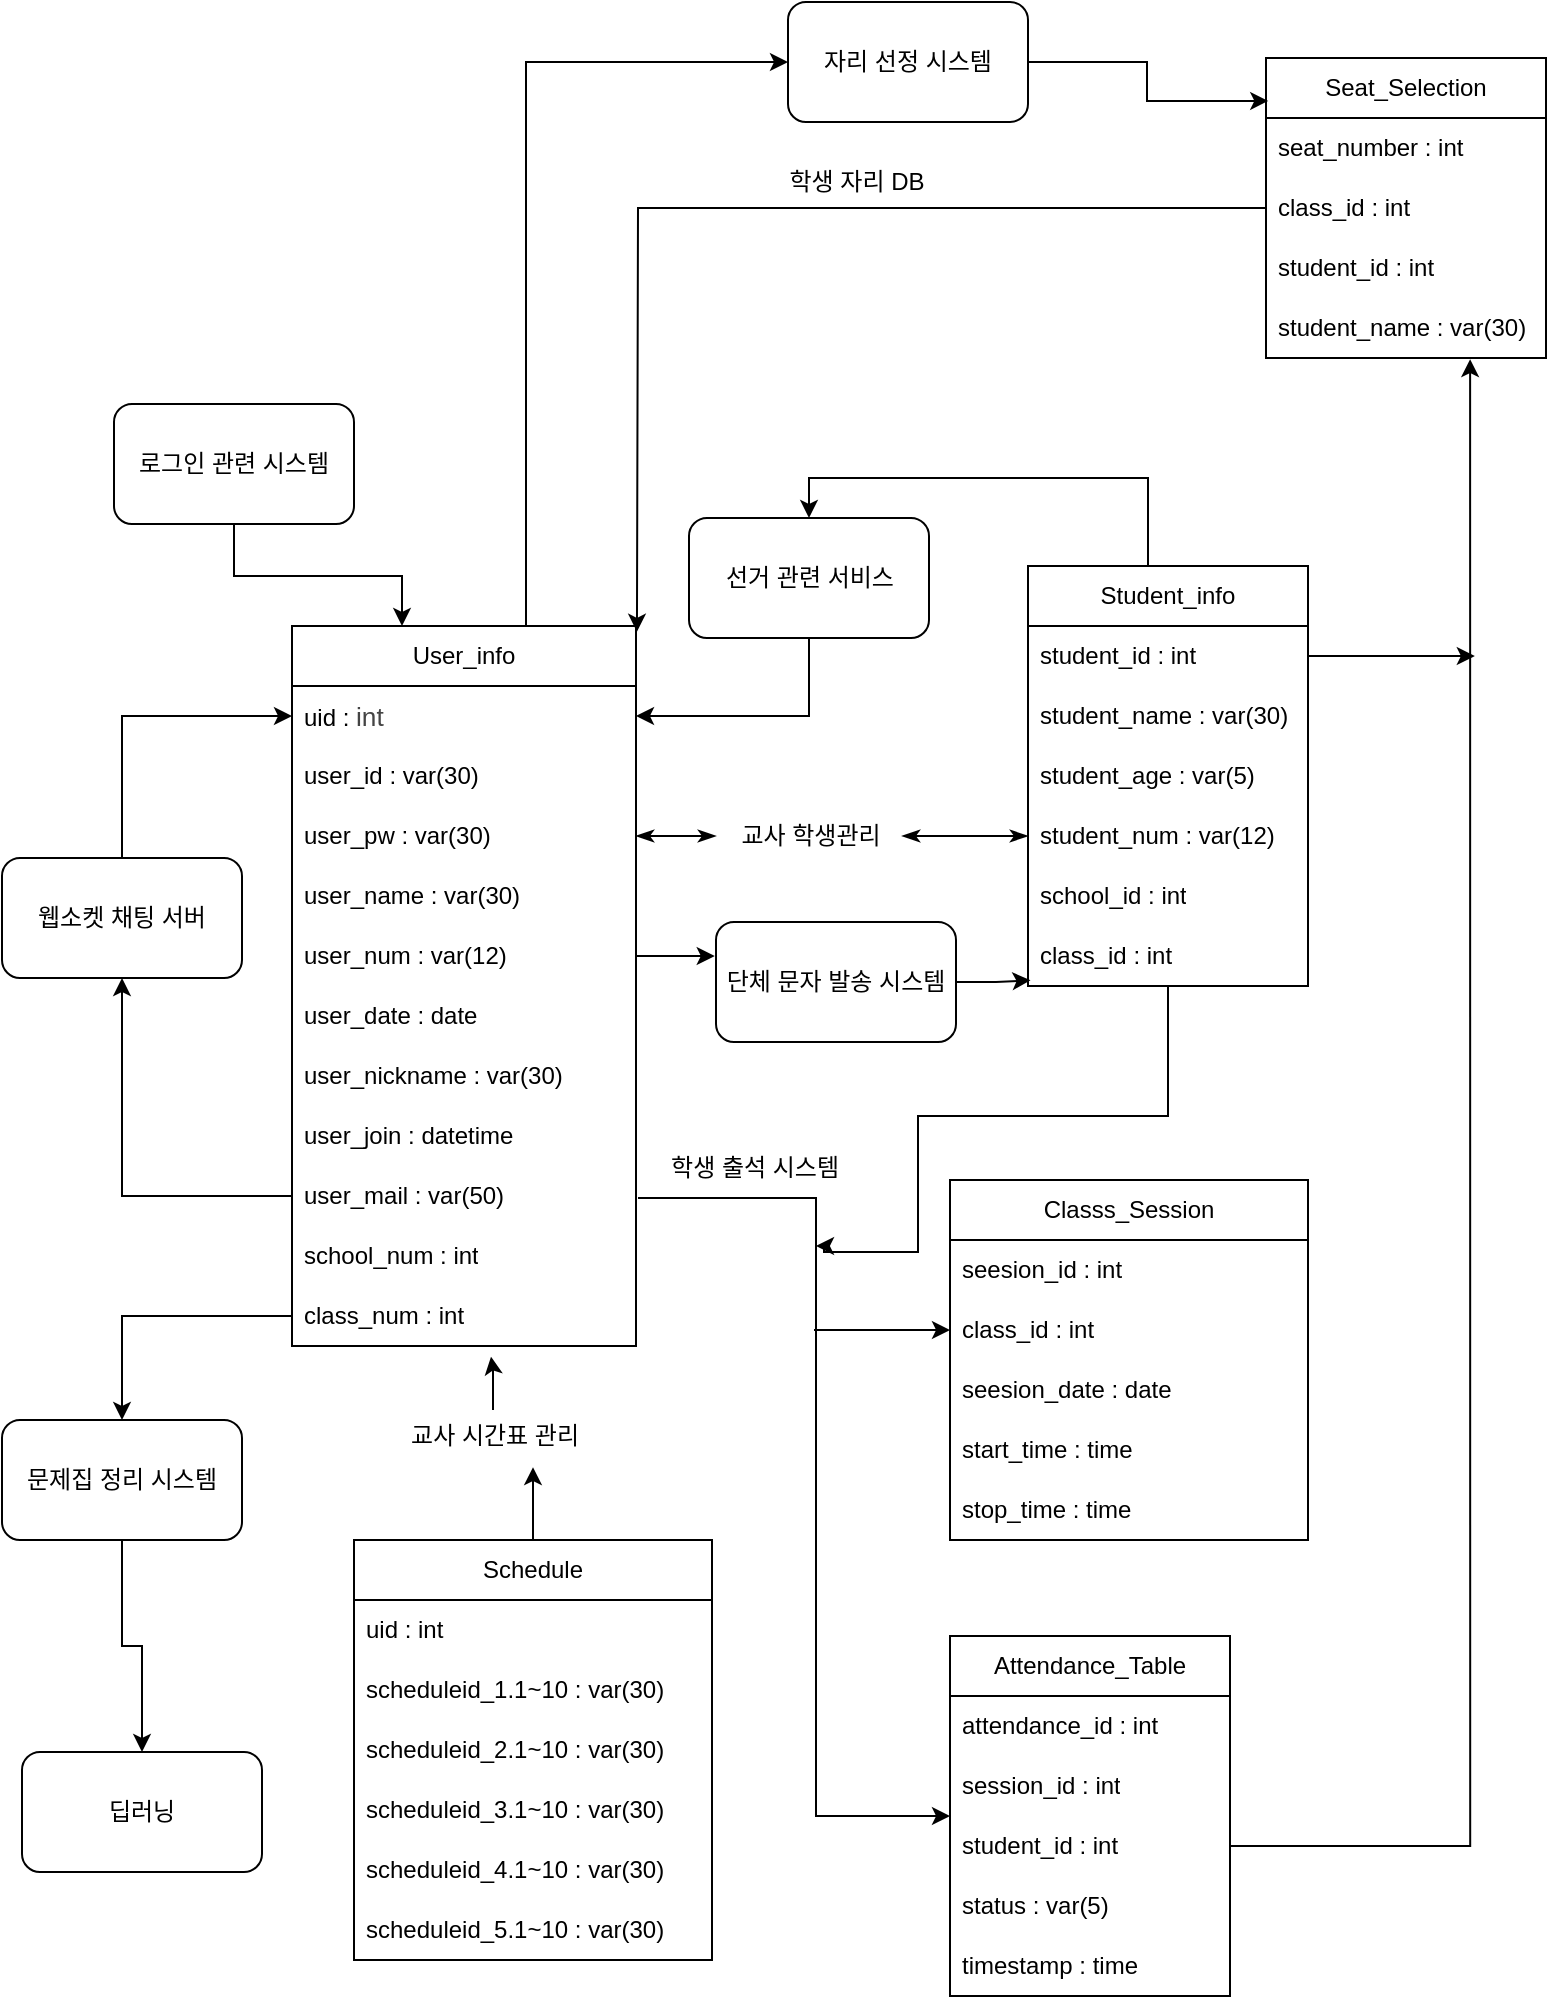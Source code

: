 <mxfile version="24.6.4" type="github">
  <diagram name="페이지-1" id="PjEZvH0chDCrzeqFpigF">
    <mxGraphModel dx="1155" dy="1710" grid="0" gridSize="10" guides="1" tooltips="1" connect="1" arrows="1" fold="1" page="1" pageScale="1" pageWidth="827" pageHeight="1169" background="#FFFFFF" math="0" shadow="0">
      <root>
        <mxCell id="0" />
        <mxCell id="1" parent="0" />
        <mxCell id="_ko8CrPMo-8OS0eIp5kJ-64" style="edgeStyle=orthogonalEdgeStyle;rounded=0;orthogonalLoop=1;jettySize=auto;html=1;entryX=0;entryY=0.5;entryDx=0;entryDy=0;" edge="1" parent="1" source="i8ZUq237PijFcAwi31fq-1" target="_ko8CrPMo-8OS0eIp5kJ-62">
          <mxGeometry relative="1" as="geometry">
            <Array as="points">
              <mxPoint x="278" y="33" />
            </Array>
          </mxGeometry>
        </mxCell>
        <mxCell id="i8ZUq237PijFcAwi31fq-1" value="User_info" style="swimlane;fontStyle=0;childLayout=stackLayout;horizontal=1;startSize=30;horizontalStack=0;resizeParent=1;resizeParentMax=0;resizeLast=0;collapsible=1;marginBottom=0;whiteSpace=wrap;html=1;" parent="1" vertex="1">
          <mxGeometry x="161" y="315" width="172" height="360" as="geometry" />
        </mxCell>
        <mxCell id="i8ZUq237PijFcAwi31fq-2" value="uid :&amp;nbsp;&lt;span style=&quot;color: rgb(68, 68, 68); font-family: sans-serif; font-size: 13.12px; background-color: rgb(255, 255, 255);&quot;&gt;int&lt;/span&gt;" style="text;strokeColor=none;fillColor=none;align=left;verticalAlign=middle;spacingLeft=4;spacingRight=4;overflow=hidden;points=[[0,0.5],[1,0.5]];portConstraint=eastwest;rotatable=0;whiteSpace=wrap;html=1;" parent="i8ZUq237PijFcAwi31fq-1" vertex="1">
          <mxGeometry y="30" width="172" height="30" as="geometry" />
        </mxCell>
        <mxCell id="i8ZUq237PijFcAwi31fq-3" value="user_id : var(30)" style="text;strokeColor=none;fillColor=none;align=left;verticalAlign=middle;spacingLeft=4;spacingRight=4;overflow=hidden;points=[[0,0.5],[1,0.5]];portConstraint=eastwest;rotatable=0;whiteSpace=wrap;html=1;" parent="i8ZUq237PijFcAwi31fq-1" vertex="1">
          <mxGeometry y="60" width="172" height="30" as="geometry" />
        </mxCell>
        <mxCell id="i8ZUq237PijFcAwi31fq-4" value="user_pw : var(30)" style="text;strokeColor=none;fillColor=none;align=left;verticalAlign=middle;spacingLeft=4;spacingRight=4;overflow=hidden;points=[[0,0.5],[1,0.5]];portConstraint=eastwest;rotatable=0;whiteSpace=wrap;html=1;" parent="i8ZUq237PijFcAwi31fq-1" vertex="1">
          <mxGeometry y="90" width="172" height="30" as="geometry" />
        </mxCell>
        <mxCell id="i8ZUq237PijFcAwi31fq-9" value="user_name : var(30)" style="text;strokeColor=none;fillColor=none;align=left;verticalAlign=middle;spacingLeft=4;spacingRight=4;overflow=hidden;points=[[0,0.5],[1,0.5]];portConstraint=eastwest;rotatable=0;whiteSpace=wrap;html=1;" parent="i8ZUq237PijFcAwi31fq-1" vertex="1">
          <mxGeometry y="120" width="172" height="30" as="geometry" />
        </mxCell>
        <mxCell id="_ko8CrPMo-8OS0eIp5kJ-69" style="edgeStyle=orthogonalEdgeStyle;rounded=0;orthogonalLoop=1;jettySize=auto;html=1;" edge="1" parent="i8ZUq237PijFcAwi31fq-1" source="i8ZUq237PijFcAwi31fq-11">
          <mxGeometry relative="1" as="geometry">
            <mxPoint x="211.379" y="165.0" as="targetPoint" />
          </mxGeometry>
        </mxCell>
        <mxCell id="i8ZUq237PijFcAwi31fq-11" value="user_num : var(12)" style="text;strokeColor=none;fillColor=none;align=left;verticalAlign=middle;spacingLeft=4;spacingRight=4;overflow=hidden;points=[[0,0.5],[1,0.5]];portConstraint=eastwest;rotatable=0;whiteSpace=wrap;html=1;" parent="i8ZUq237PijFcAwi31fq-1" vertex="1">
          <mxGeometry y="150" width="172" height="30" as="geometry" />
        </mxCell>
        <mxCell id="i8ZUq237PijFcAwi31fq-12" value="user_date : date" style="text;strokeColor=none;fillColor=none;align=left;verticalAlign=middle;spacingLeft=4;spacingRight=4;overflow=hidden;points=[[0,0.5],[1,0.5]];portConstraint=eastwest;rotatable=0;whiteSpace=wrap;html=1;" parent="i8ZUq237PijFcAwi31fq-1" vertex="1">
          <mxGeometry y="180" width="172" height="30" as="geometry" />
        </mxCell>
        <mxCell id="i8ZUq237PijFcAwi31fq-10" value="user_nickname : var(30)" style="text;strokeColor=none;fillColor=none;align=left;verticalAlign=middle;spacingLeft=4;spacingRight=4;overflow=hidden;points=[[0,0.5],[1,0.5]];portConstraint=eastwest;rotatable=0;whiteSpace=wrap;html=1;" parent="i8ZUq237PijFcAwi31fq-1" vertex="1">
          <mxGeometry y="210" width="172" height="30" as="geometry" />
        </mxCell>
        <mxCell id="i8ZUq237PijFcAwi31fq-7" value="user_join : datetime" style="text;strokeColor=none;fillColor=none;align=left;verticalAlign=middle;spacingLeft=4;spacingRight=4;overflow=hidden;points=[[0,0.5],[1,0.5]];portConstraint=eastwest;rotatable=0;whiteSpace=wrap;html=1;" parent="i8ZUq237PijFcAwi31fq-1" vertex="1">
          <mxGeometry y="240" width="172" height="30" as="geometry" />
        </mxCell>
        <mxCell id="i8ZUq237PijFcAwi31fq-8" value="user_mail : var(50)" style="text;strokeColor=none;fillColor=none;align=left;verticalAlign=middle;spacingLeft=4;spacingRight=4;overflow=hidden;points=[[0,0.5],[1,0.5]];portConstraint=eastwest;rotatable=0;whiteSpace=wrap;html=1;" parent="i8ZUq237PijFcAwi31fq-1" vertex="1">
          <mxGeometry y="270" width="172" height="30" as="geometry" />
        </mxCell>
        <mxCell id="i8ZUq237PijFcAwi31fq-13" value="school_num : int" style="text;strokeColor=none;fillColor=none;align=left;verticalAlign=middle;spacingLeft=4;spacingRight=4;overflow=hidden;points=[[0,0.5],[1,0.5]];portConstraint=eastwest;rotatable=0;whiteSpace=wrap;html=1;" parent="i8ZUq237PijFcAwi31fq-1" vertex="1">
          <mxGeometry y="300" width="172" height="30" as="geometry" />
        </mxCell>
        <mxCell id="i8ZUq237PijFcAwi31fq-15" value="class_num : int" style="text;strokeColor=none;fillColor=none;align=left;verticalAlign=middle;spacingLeft=4;spacingRight=4;overflow=hidden;points=[[0,0.5],[1,0.5]];portConstraint=eastwest;rotatable=0;whiteSpace=wrap;html=1;" parent="i8ZUq237PijFcAwi31fq-1" vertex="1">
          <mxGeometry y="330" width="172" height="30" as="geometry" />
        </mxCell>
        <mxCell id="_ko8CrPMo-8OS0eIp5kJ-43" style="edgeStyle=orthogonalEdgeStyle;rounded=0;orthogonalLoop=1;jettySize=auto;html=1;entryX=0.5;entryY=0;entryDx=0;entryDy=0;" edge="1" parent="1" source="i8ZUq237PijFcAwi31fq-16" target="_ko8CrPMo-8OS0eIp5kJ-37">
          <mxGeometry relative="1" as="geometry">
            <Array as="points">
              <mxPoint x="589" y="241" />
              <mxPoint x="420" y="241" />
            </Array>
          </mxGeometry>
        </mxCell>
        <mxCell id="i8ZUq237PijFcAwi31fq-16" value="Student_info" style="swimlane;fontStyle=0;childLayout=stackLayout;horizontal=1;startSize=30;horizontalStack=0;resizeParent=1;resizeParentMax=0;resizeLast=0;collapsible=1;marginBottom=0;whiteSpace=wrap;html=1;" parent="1" vertex="1">
          <mxGeometry x="529" y="285" width="140" height="210" as="geometry" />
        </mxCell>
        <mxCell id="_ko8CrPMo-8OS0eIp5kJ-59" style="edgeStyle=orthogonalEdgeStyle;rounded=0;orthogonalLoop=1;jettySize=auto;html=1;" edge="1" parent="i8ZUq237PijFcAwi31fq-16" source="i8ZUq237PijFcAwi31fq-17">
          <mxGeometry relative="1" as="geometry">
            <mxPoint x="223.421" y="45" as="targetPoint" />
          </mxGeometry>
        </mxCell>
        <mxCell id="i8ZUq237PijFcAwi31fq-17" value="student_id : int" style="text;strokeColor=none;fillColor=none;align=left;verticalAlign=middle;spacingLeft=4;spacingRight=4;overflow=hidden;points=[[0,0.5],[1,0.5]];portConstraint=eastwest;rotatable=0;whiteSpace=wrap;html=1;" parent="i8ZUq237PijFcAwi31fq-16" vertex="1">
          <mxGeometry y="30" width="140" height="30" as="geometry" />
        </mxCell>
        <mxCell id="i8ZUq237PijFcAwi31fq-20" value="student_name : var(30)" style="text;strokeColor=none;fillColor=none;align=left;verticalAlign=middle;spacingLeft=4;spacingRight=4;overflow=hidden;points=[[0,0.5],[1,0.5]];portConstraint=eastwest;rotatable=0;whiteSpace=wrap;html=1;" parent="i8ZUq237PijFcAwi31fq-16" vertex="1">
          <mxGeometry y="60" width="140" height="30" as="geometry" />
        </mxCell>
        <mxCell id="i8ZUq237PijFcAwi31fq-22" value="student_age&amp;nbsp;: var(5)" style="text;strokeColor=none;fillColor=none;align=left;verticalAlign=middle;spacingLeft=4;spacingRight=4;overflow=hidden;points=[[0,0.5],[1,0.5]];portConstraint=eastwest;rotatable=0;whiteSpace=wrap;html=1;" parent="i8ZUq237PijFcAwi31fq-16" vertex="1">
          <mxGeometry y="90" width="140" height="30" as="geometry" />
        </mxCell>
        <mxCell id="i8ZUq237PijFcAwi31fq-21" value="student_num&amp;nbsp;: var(12)" style="text;strokeColor=none;fillColor=none;align=left;verticalAlign=middle;spacingLeft=4;spacingRight=4;overflow=hidden;points=[[0,0.5],[1,0.5]];portConstraint=eastwest;rotatable=0;whiteSpace=wrap;html=1;" parent="i8ZUq237PijFcAwi31fq-16" vertex="1">
          <mxGeometry y="120" width="140" height="30" as="geometry" />
        </mxCell>
        <mxCell id="i8ZUq237PijFcAwi31fq-18" value="school_id : int" style="text;strokeColor=none;fillColor=none;align=left;verticalAlign=middle;spacingLeft=4;spacingRight=4;overflow=hidden;points=[[0,0.5],[1,0.5]];portConstraint=eastwest;rotatable=0;whiteSpace=wrap;html=1;" parent="i8ZUq237PijFcAwi31fq-16" vertex="1">
          <mxGeometry y="150" width="140" height="30" as="geometry" />
        </mxCell>
        <mxCell id="_ko8CrPMo-8OS0eIp5kJ-36" style="edgeStyle=orthogonalEdgeStyle;rounded=0;orthogonalLoop=1;jettySize=auto;html=1;" edge="1" parent="i8ZUq237PijFcAwi31fq-16" source="i8ZUq237PijFcAwi31fq-19">
          <mxGeometry relative="1" as="geometry">
            <mxPoint x="-106" y="340" as="targetPoint" />
            <Array as="points">
              <mxPoint x="70" y="275" />
              <mxPoint x="-55" y="275" />
              <mxPoint x="-55" y="343" />
              <mxPoint x="-102" y="343" />
              <mxPoint x="-102" y="340" />
            </Array>
          </mxGeometry>
        </mxCell>
        <mxCell id="i8ZUq237PijFcAwi31fq-19" value="class_id : int" style="text;strokeColor=none;fillColor=none;align=left;verticalAlign=middle;spacingLeft=4;spacingRight=4;overflow=hidden;points=[[0,0.5],[1,0.5]];portConstraint=eastwest;rotatable=0;whiteSpace=wrap;html=1;" parent="i8ZUq237PijFcAwi31fq-16" vertex="1">
          <mxGeometry y="180" width="140" height="30" as="geometry" />
        </mxCell>
        <mxCell id="i8ZUq237PijFcAwi31fq-23" value="" style="edgeStyle=orthogonalEdgeStyle;rounded=0;orthogonalLoop=1;jettySize=auto;html=1;startArrow=classicThin;startFill=1;endArrow=classicThin;endFill=1;" parent="1" source="i8ZUq237PijFcAwi31fq-24" target="i8ZUq237PijFcAwi31fq-21" edge="1">
          <mxGeometry relative="1" as="geometry" />
        </mxCell>
        <mxCell id="i8ZUq237PijFcAwi31fq-26" value="" style="edgeStyle=orthogonalEdgeStyle;rounded=0;orthogonalLoop=1;jettySize=auto;html=1;startArrow=classicThin;startFill=1;endArrow=classicThin;endFill=1;" parent="1" source="i8ZUq237PijFcAwi31fq-4" target="i8ZUq237PijFcAwi31fq-24" edge="1">
          <mxGeometry relative="1" as="geometry">
            <mxPoint x="333" y="420" as="sourcePoint" />
            <mxPoint x="484" y="499" as="targetPoint" />
          </mxGeometry>
        </mxCell>
        <mxCell id="i8ZUq237PijFcAwi31fq-24" value="교사 학생관리" style="text;html=1;align=center;verticalAlign=middle;resizable=0;points=[];autosize=1;strokeColor=none;fillColor=none;" parent="1" vertex="1">
          <mxGeometry x="373" y="407" width="93" height="26" as="geometry" />
        </mxCell>
        <mxCell id="_ko8CrPMo-8OS0eIp5kJ-12" style="edgeStyle=orthogonalEdgeStyle;rounded=0;orthogonalLoop=1;jettySize=auto;html=1;" edge="1" parent="1" source="_ko8CrPMo-8OS0eIp5kJ-1">
          <mxGeometry relative="1" as="geometry">
            <mxPoint x="281.5" y="735.571" as="targetPoint" />
          </mxGeometry>
        </mxCell>
        <mxCell id="_ko8CrPMo-8OS0eIp5kJ-1" value="Schedule" style="swimlane;fontStyle=0;childLayout=stackLayout;horizontal=1;startSize=30;horizontalStack=0;resizeParent=1;resizeParentMax=0;resizeLast=0;collapsible=1;marginBottom=0;whiteSpace=wrap;html=1;" vertex="1" parent="1">
          <mxGeometry x="192" y="772" width="179" height="210" as="geometry" />
        </mxCell>
        <mxCell id="_ko8CrPMo-8OS0eIp5kJ-2" value="uid : int" style="text;strokeColor=none;fillColor=none;align=left;verticalAlign=middle;spacingLeft=4;spacingRight=4;overflow=hidden;points=[[0,0.5],[1,0.5]];portConstraint=eastwest;rotatable=0;whiteSpace=wrap;html=1;" vertex="1" parent="_ko8CrPMo-8OS0eIp5kJ-1">
          <mxGeometry y="30" width="179" height="30" as="geometry" />
        </mxCell>
        <mxCell id="_ko8CrPMo-8OS0eIp5kJ-3" value="scheduleid_1.1~10 : var(30)" style="text;strokeColor=none;fillColor=none;align=left;verticalAlign=middle;spacingLeft=4;spacingRight=4;overflow=hidden;points=[[0,0.5],[1,0.5]];portConstraint=eastwest;rotatable=0;whiteSpace=wrap;html=1;" vertex="1" parent="_ko8CrPMo-8OS0eIp5kJ-1">
          <mxGeometry y="60" width="179" height="30" as="geometry" />
        </mxCell>
        <mxCell id="_ko8CrPMo-8OS0eIp5kJ-4" value="scheduleid_2.1~10 : var(30)" style="text;strokeColor=none;fillColor=none;align=left;verticalAlign=middle;spacingLeft=4;spacingRight=4;overflow=hidden;points=[[0,0.5],[1,0.5]];portConstraint=eastwest;rotatable=0;whiteSpace=wrap;html=1;" vertex="1" parent="_ko8CrPMo-8OS0eIp5kJ-1">
          <mxGeometry y="90" width="179" height="30" as="geometry" />
        </mxCell>
        <mxCell id="_ko8CrPMo-8OS0eIp5kJ-5" value="scheduleid_3.1~10 : var(30)" style="text;strokeColor=none;fillColor=none;align=left;verticalAlign=middle;spacingLeft=4;spacingRight=4;overflow=hidden;points=[[0,0.5],[1,0.5]];portConstraint=eastwest;rotatable=0;whiteSpace=wrap;html=1;" vertex="1" parent="_ko8CrPMo-8OS0eIp5kJ-1">
          <mxGeometry y="120" width="179" height="30" as="geometry" />
        </mxCell>
        <mxCell id="_ko8CrPMo-8OS0eIp5kJ-6" value="scheduleid_4.1~10 : var(30)" style="text;strokeColor=none;fillColor=none;align=left;verticalAlign=middle;spacingLeft=4;spacingRight=4;overflow=hidden;points=[[0,0.5],[1,0.5]];portConstraint=eastwest;rotatable=0;whiteSpace=wrap;html=1;" vertex="1" parent="_ko8CrPMo-8OS0eIp5kJ-1">
          <mxGeometry y="150" width="179" height="30" as="geometry" />
        </mxCell>
        <mxCell id="_ko8CrPMo-8OS0eIp5kJ-7" value="scheduleid_5.1~10 : var(30)" style="text;strokeColor=none;fillColor=none;align=left;verticalAlign=middle;spacingLeft=4;spacingRight=4;overflow=hidden;points=[[0,0.5],[1,0.5]];portConstraint=eastwest;rotatable=0;whiteSpace=wrap;html=1;" vertex="1" parent="_ko8CrPMo-8OS0eIp5kJ-1">
          <mxGeometry y="180" width="179" height="30" as="geometry" />
        </mxCell>
        <mxCell id="_ko8CrPMo-8OS0eIp5kJ-10" style="edgeStyle=orthogonalEdgeStyle;rounded=0;orthogonalLoop=1;jettySize=auto;html=1;" edge="1" parent="1" source="_ko8CrPMo-8OS0eIp5kJ-8">
          <mxGeometry relative="1" as="geometry">
            <mxPoint x="260.5" y="680.333" as="targetPoint" />
          </mxGeometry>
        </mxCell>
        <mxCell id="_ko8CrPMo-8OS0eIp5kJ-8" value="교사 시간표 관리" style="text;html=1;align=center;verticalAlign=middle;resizable=0;points=[];autosize=1;strokeColor=none;fillColor=none;" vertex="1" parent="1">
          <mxGeometry x="213" y="707" width="97" height="26" as="geometry" />
        </mxCell>
        <mxCell id="_ko8CrPMo-8OS0eIp5kJ-13" value="Classs_Session" style="swimlane;fontStyle=0;childLayout=stackLayout;horizontal=1;startSize=30;horizontalStack=0;resizeParent=1;resizeParentMax=0;resizeLast=0;collapsible=1;marginBottom=0;whiteSpace=wrap;html=1;" vertex="1" parent="1">
          <mxGeometry x="490" y="592" width="179" height="180" as="geometry" />
        </mxCell>
        <mxCell id="_ko8CrPMo-8OS0eIp5kJ-14" value="seesion_id : int" style="text;strokeColor=none;fillColor=none;align=left;verticalAlign=middle;spacingLeft=4;spacingRight=4;overflow=hidden;points=[[0,0.5],[1,0.5]];portConstraint=eastwest;rotatable=0;whiteSpace=wrap;html=1;" vertex="1" parent="_ko8CrPMo-8OS0eIp5kJ-13">
          <mxGeometry y="30" width="179" height="30" as="geometry" />
        </mxCell>
        <mxCell id="_ko8CrPMo-8OS0eIp5kJ-33" style="edgeStyle=orthogonalEdgeStyle;rounded=0;orthogonalLoop=1;jettySize=auto;html=1;endArrow=none;endFill=0;startArrow=classic;startFill=1;" edge="1" parent="_ko8CrPMo-8OS0eIp5kJ-13" source="_ko8CrPMo-8OS0eIp5kJ-15">
          <mxGeometry relative="1" as="geometry">
            <mxPoint x="-68" y="75" as="targetPoint" />
          </mxGeometry>
        </mxCell>
        <mxCell id="_ko8CrPMo-8OS0eIp5kJ-15" value="class_id : int" style="text;strokeColor=none;fillColor=none;align=left;verticalAlign=middle;spacingLeft=4;spacingRight=4;overflow=hidden;points=[[0,0.5],[1,0.5]];portConstraint=eastwest;rotatable=0;whiteSpace=wrap;html=1;" vertex="1" parent="_ko8CrPMo-8OS0eIp5kJ-13">
          <mxGeometry y="60" width="179" height="30" as="geometry" />
        </mxCell>
        <mxCell id="_ko8CrPMo-8OS0eIp5kJ-20" value="seesion_date : date" style="text;strokeColor=none;fillColor=none;align=left;verticalAlign=middle;spacingLeft=4;spacingRight=4;overflow=hidden;points=[[0,0.5],[1,0.5]];portConstraint=eastwest;rotatable=0;whiteSpace=wrap;html=1;" vertex="1" parent="_ko8CrPMo-8OS0eIp5kJ-13">
          <mxGeometry y="90" width="179" height="30" as="geometry" />
        </mxCell>
        <mxCell id="_ko8CrPMo-8OS0eIp5kJ-25" value="start_time : time" style="text;strokeColor=none;fillColor=none;align=left;verticalAlign=middle;spacingLeft=4;spacingRight=4;overflow=hidden;points=[[0,0.5],[1,0.5]];portConstraint=eastwest;rotatable=0;whiteSpace=wrap;html=1;" vertex="1" parent="_ko8CrPMo-8OS0eIp5kJ-13">
          <mxGeometry y="120" width="179" height="30" as="geometry" />
        </mxCell>
        <mxCell id="_ko8CrPMo-8OS0eIp5kJ-24" value="stop_time : time" style="text;strokeColor=none;fillColor=none;align=left;verticalAlign=middle;spacingLeft=4;spacingRight=4;overflow=hidden;points=[[0,0.5],[1,0.5]];portConstraint=eastwest;rotatable=0;whiteSpace=wrap;html=1;" vertex="1" parent="_ko8CrPMo-8OS0eIp5kJ-13">
          <mxGeometry y="150" width="179" height="30" as="geometry" />
        </mxCell>
        <mxCell id="_ko8CrPMo-8OS0eIp5kJ-32" style="edgeStyle=orthogonalEdgeStyle;rounded=0;orthogonalLoop=1;jettySize=auto;html=1;endArrow=none;endFill=0;startArrow=classic;startFill=1;" edge="1" parent="1" source="_ko8CrPMo-8OS0eIp5kJ-26">
          <mxGeometry relative="1" as="geometry">
            <mxPoint x="334" y="601" as="targetPoint" />
            <Array as="points">
              <mxPoint x="423" y="910" />
            </Array>
          </mxGeometry>
        </mxCell>
        <mxCell id="_ko8CrPMo-8OS0eIp5kJ-26" value="Attendance_Table" style="swimlane;fontStyle=0;childLayout=stackLayout;horizontal=1;startSize=30;horizontalStack=0;resizeParent=1;resizeParentMax=0;resizeLast=0;collapsible=1;marginBottom=0;whiteSpace=wrap;html=1;" vertex="1" parent="1">
          <mxGeometry x="490" y="820" width="140" height="180" as="geometry" />
        </mxCell>
        <mxCell id="_ko8CrPMo-8OS0eIp5kJ-27" value="attendance_id : int" style="text;strokeColor=none;fillColor=none;align=left;verticalAlign=middle;spacingLeft=4;spacingRight=4;overflow=hidden;points=[[0,0.5],[1,0.5]];portConstraint=eastwest;rotatable=0;whiteSpace=wrap;html=1;" vertex="1" parent="_ko8CrPMo-8OS0eIp5kJ-26">
          <mxGeometry y="30" width="140" height="30" as="geometry" />
        </mxCell>
        <mxCell id="_ko8CrPMo-8OS0eIp5kJ-28" value="session_id : int" style="text;strokeColor=none;fillColor=none;align=left;verticalAlign=middle;spacingLeft=4;spacingRight=4;overflow=hidden;points=[[0,0.5],[1,0.5]];portConstraint=eastwest;rotatable=0;whiteSpace=wrap;html=1;" vertex="1" parent="_ko8CrPMo-8OS0eIp5kJ-26">
          <mxGeometry y="60" width="140" height="30" as="geometry" />
        </mxCell>
        <mxCell id="_ko8CrPMo-8OS0eIp5kJ-29" value="student_id : int" style="text;strokeColor=none;fillColor=none;align=left;verticalAlign=middle;spacingLeft=4;spacingRight=4;overflow=hidden;points=[[0,0.5],[1,0.5]];portConstraint=eastwest;rotatable=0;whiteSpace=wrap;html=1;" vertex="1" parent="_ko8CrPMo-8OS0eIp5kJ-26">
          <mxGeometry y="90" width="140" height="30" as="geometry" />
        </mxCell>
        <mxCell id="_ko8CrPMo-8OS0eIp5kJ-30" value="status : var(5)" style="text;strokeColor=none;fillColor=none;align=left;verticalAlign=middle;spacingLeft=4;spacingRight=4;overflow=hidden;points=[[0,0.5],[1,0.5]];portConstraint=eastwest;rotatable=0;whiteSpace=wrap;html=1;" vertex="1" parent="_ko8CrPMo-8OS0eIp5kJ-26">
          <mxGeometry y="120" width="140" height="30" as="geometry" />
        </mxCell>
        <mxCell id="_ko8CrPMo-8OS0eIp5kJ-31" value="timestamp : time" style="text;strokeColor=none;fillColor=none;align=left;verticalAlign=middle;spacingLeft=4;spacingRight=4;overflow=hidden;points=[[0,0.5],[1,0.5]];portConstraint=eastwest;rotatable=0;whiteSpace=wrap;html=1;" vertex="1" parent="_ko8CrPMo-8OS0eIp5kJ-26">
          <mxGeometry y="150" width="140" height="30" as="geometry" />
        </mxCell>
        <mxCell id="_ko8CrPMo-8OS0eIp5kJ-35" value="학생 출석 시스템" style="text;html=1;align=center;verticalAlign=middle;resizable=0;points=[];autosize=1;strokeColor=none;fillColor=none;" vertex="1" parent="1">
          <mxGeometry x="343" y="573" width="97" height="26" as="geometry" />
        </mxCell>
        <mxCell id="_ko8CrPMo-8OS0eIp5kJ-46" style="edgeStyle=orthogonalEdgeStyle;rounded=0;orthogonalLoop=1;jettySize=auto;html=1;" edge="1" parent="1" source="_ko8CrPMo-8OS0eIp5kJ-37" target="i8ZUq237PijFcAwi31fq-2">
          <mxGeometry relative="1" as="geometry" />
        </mxCell>
        <mxCell id="_ko8CrPMo-8OS0eIp5kJ-37" value="선거 관련 서비스" style="rounded=1;whiteSpace=wrap;html=1;" vertex="1" parent="1">
          <mxGeometry x="359.5" y="261" width="120" height="60" as="geometry" />
        </mxCell>
        <mxCell id="_ko8CrPMo-8OS0eIp5kJ-45" style="edgeStyle=orthogonalEdgeStyle;rounded=0;orthogonalLoop=1;jettySize=auto;html=1;" edge="1" parent="1" source="_ko8CrPMo-8OS0eIp5kJ-44" target="i8ZUq237PijFcAwi31fq-1">
          <mxGeometry relative="1" as="geometry">
            <Array as="points">
              <mxPoint x="132" y="290" />
              <mxPoint x="216" y="290" />
            </Array>
          </mxGeometry>
        </mxCell>
        <mxCell id="_ko8CrPMo-8OS0eIp5kJ-44" value="로그인 관련 시스템" style="rounded=1;whiteSpace=wrap;html=1;" vertex="1" parent="1">
          <mxGeometry x="72" y="204" width="120" height="60" as="geometry" />
        </mxCell>
        <mxCell id="_ko8CrPMo-8OS0eIp5kJ-60" style="edgeStyle=orthogonalEdgeStyle;rounded=0;orthogonalLoop=1;jettySize=auto;html=1;" edge="1" parent="1" source="_ko8CrPMo-8OS0eIp5kJ-48">
          <mxGeometry relative="1" as="geometry">
            <mxPoint x="333.474" y="317.895" as="targetPoint" />
          </mxGeometry>
        </mxCell>
        <mxCell id="_ko8CrPMo-8OS0eIp5kJ-48" value="Seat_Selection" style="swimlane;fontStyle=0;childLayout=stackLayout;horizontal=1;startSize=30;horizontalStack=0;resizeParent=1;resizeParentMax=0;resizeLast=0;collapsible=1;marginBottom=0;whiteSpace=wrap;html=1;" vertex="1" parent="1">
          <mxGeometry x="648" y="31" width="140" height="150" as="geometry" />
        </mxCell>
        <mxCell id="_ko8CrPMo-8OS0eIp5kJ-57" value="seat_number : int" style="text;strokeColor=none;fillColor=none;align=left;verticalAlign=middle;spacingLeft=4;spacingRight=4;overflow=hidden;points=[[0,0.5],[1,0.5]];portConstraint=eastwest;rotatable=0;whiteSpace=wrap;html=1;" vertex="1" parent="_ko8CrPMo-8OS0eIp5kJ-48">
          <mxGeometry y="30" width="140" height="30" as="geometry" />
        </mxCell>
        <mxCell id="_ko8CrPMo-8OS0eIp5kJ-50" value="class_id : int" style="text;strokeColor=none;fillColor=none;align=left;verticalAlign=middle;spacingLeft=4;spacingRight=4;overflow=hidden;points=[[0,0.5],[1,0.5]];portConstraint=eastwest;rotatable=0;whiteSpace=wrap;html=1;" vertex="1" parent="_ko8CrPMo-8OS0eIp5kJ-48">
          <mxGeometry y="60" width="140" height="30" as="geometry" />
        </mxCell>
        <mxCell id="_ko8CrPMo-8OS0eIp5kJ-51" value="student_id : int" style="text;strokeColor=none;fillColor=none;align=left;verticalAlign=middle;spacingLeft=4;spacingRight=4;overflow=hidden;points=[[0,0.5],[1,0.5]];portConstraint=eastwest;rotatable=0;whiteSpace=wrap;html=1;" vertex="1" parent="_ko8CrPMo-8OS0eIp5kJ-48">
          <mxGeometry y="90" width="140" height="30" as="geometry" />
        </mxCell>
        <mxCell id="_ko8CrPMo-8OS0eIp5kJ-54" value="student_name : var(30)" style="text;strokeColor=none;fillColor=none;align=left;verticalAlign=middle;spacingLeft=4;spacingRight=4;overflow=hidden;points=[[0,0.5],[1,0.5]];portConstraint=eastwest;rotatable=0;whiteSpace=wrap;html=1;" vertex="1" parent="_ko8CrPMo-8OS0eIp5kJ-48">
          <mxGeometry y="120" width="140" height="30" as="geometry" />
        </mxCell>
        <mxCell id="_ko8CrPMo-8OS0eIp5kJ-58" style="edgeStyle=orthogonalEdgeStyle;rounded=0;orthogonalLoop=1;jettySize=auto;html=1;entryX=0.729;entryY=1.019;entryDx=0;entryDy=0;entryPerimeter=0;" edge="1" parent="1" source="_ko8CrPMo-8OS0eIp5kJ-29" target="_ko8CrPMo-8OS0eIp5kJ-54">
          <mxGeometry relative="1" as="geometry" />
        </mxCell>
        <mxCell id="_ko8CrPMo-8OS0eIp5kJ-61" value="학생 자리 DB" style="text;html=1;align=center;verticalAlign=middle;resizable=0;points=[];autosize=1;strokeColor=none;fillColor=none;" vertex="1" parent="1">
          <mxGeometry x="401" y="80" width="83" height="26" as="geometry" />
        </mxCell>
        <mxCell id="_ko8CrPMo-8OS0eIp5kJ-62" value="자리 선정 시스템" style="rounded=1;whiteSpace=wrap;html=1;" vertex="1" parent="1">
          <mxGeometry x="409" y="3" width="120" height="60" as="geometry" />
        </mxCell>
        <mxCell id="_ko8CrPMo-8OS0eIp5kJ-63" style="edgeStyle=orthogonalEdgeStyle;rounded=0;orthogonalLoop=1;jettySize=auto;html=1;entryX=0.008;entryY=0.143;entryDx=0;entryDy=0;entryPerimeter=0;" edge="1" parent="1" source="_ko8CrPMo-8OS0eIp5kJ-62" target="_ko8CrPMo-8OS0eIp5kJ-48">
          <mxGeometry relative="1" as="geometry" />
        </mxCell>
        <mxCell id="_ko8CrPMo-8OS0eIp5kJ-67" style="edgeStyle=orthogonalEdgeStyle;rounded=0;orthogonalLoop=1;jettySize=auto;html=1;entryX=0;entryY=0.5;entryDx=0;entryDy=0;" edge="1" parent="1" source="_ko8CrPMo-8OS0eIp5kJ-65" target="i8ZUq237PijFcAwi31fq-2">
          <mxGeometry relative="1" as="geometry" />
        </mxCell>
        <mxCell id="_ko8CrPMo-8OS0eIp5kJ-65" value="웹소켓 채팅 서버" style="rounded=1;whiteSpace=wrap;html=1;" vertex="1" parent="1">
          <mxGeometry x="16" y="431" width="120" height="60" as="geometry" />
        </mxCell>
        <mxCell id="_ko8CrPMo-8OS0eIp5kJ-66" style="edgeStyle=orthogonalEdgeStyle;rounded=0;orthogonalLoop=1;jettySize=auto;html=1;entryX=0.5;entryY=1;entryDx=0;entryDy=0;" edge="1" parent="1" source="i8ZUq237PijFcAwi31fq-8" target="_ko8CrPMo-8OS0eIp5kJ-65">
          <mxGeometry relative="1" as="geometry" />
        </mxCell>
        <mxCell id="_ko8CrPMo-8OS0eIp5kJ-68" value="단체 문자 발송 시스템" style="rounded=1;whiteSpace=wrap;html=1;" vertex="1" parent="1">
          <mxGeometry x="373" y="463" width="120" height="60" as="geometry" />
        </mxCell>
        <mxCell id="_ko8CrPMo-8OS0eIp5kJ-70" style="edgeStyle=orthogonalEdgeStyle;rounded=0;orthogonalLoop=1;jettySize=auto;html=1;entryX=0.009;entryY=0.905;entryDx=0;entryDy=0;entryPerimeter=0;" edge="1" parent="1" source="_ko8CrPMo-8OS0eIp5kJ-68" target="i8ZUq237PijFcAwi31fq-19">
          <mxGeometry relative="1" as="geometry" />
        </mxCell>
        <mxCell id="_ko8CrPMo-8OS0eIp5kJ-74" value="" style="edgeStyle=orthogonalEdgeStyle;rounded=0;orthogonalLoop=1;jettySize=auto;html=1;" edge="1" parent="1" source="_ko8CrPMo-8OS0eIp5kJ-71" target="_ko8CrPMo-8OS0eIp5kJ-72">
          <mxGeometry relative="1" as="geometry" />
        </mxCell>
        <mxCell id="_ko8CrPMo-8OS0eIp5kJ-71" value="문제집 정리 시스템" style="rounded=1;whiteSpace=wrap;html=1;" vertex="1" parent="1">
          <mxGeometry x="16" y="712" width="120" height="60" as="geometry" />
        </mxCell>
        <mxCell id="_ko8CrPMo-8OS0eIp5kJ-72" value="딥러닝" style="rounded=1;whiteSpace=wrap;html=1;" vertex="1" parent="1">
          <mxGeometry x="26" y="878" width="120" height="60" as="geometry" />
        </mxCell>
        <mxCell id="_ko8CrPMo-8OS0eIp5kJ-73" style="edgeStyle=orthogonalEdgeStyle;rounded=0;orthogonalLoop=1;jettySize=auto;html=1;entryX=0.5;entryY=0;entryDx=0;entryDy=0;" edge="1" parent="1" source="i8ZUq237PijFcAwi31fq-15" target="_ko8CrPMo-8OS0eIp5kJ-71">
          <mxGeometry relative="1" as="geometry" />
        </mxCell>
      </root>
    </mxGraphModel>
  </diagram>
</mxfile>
